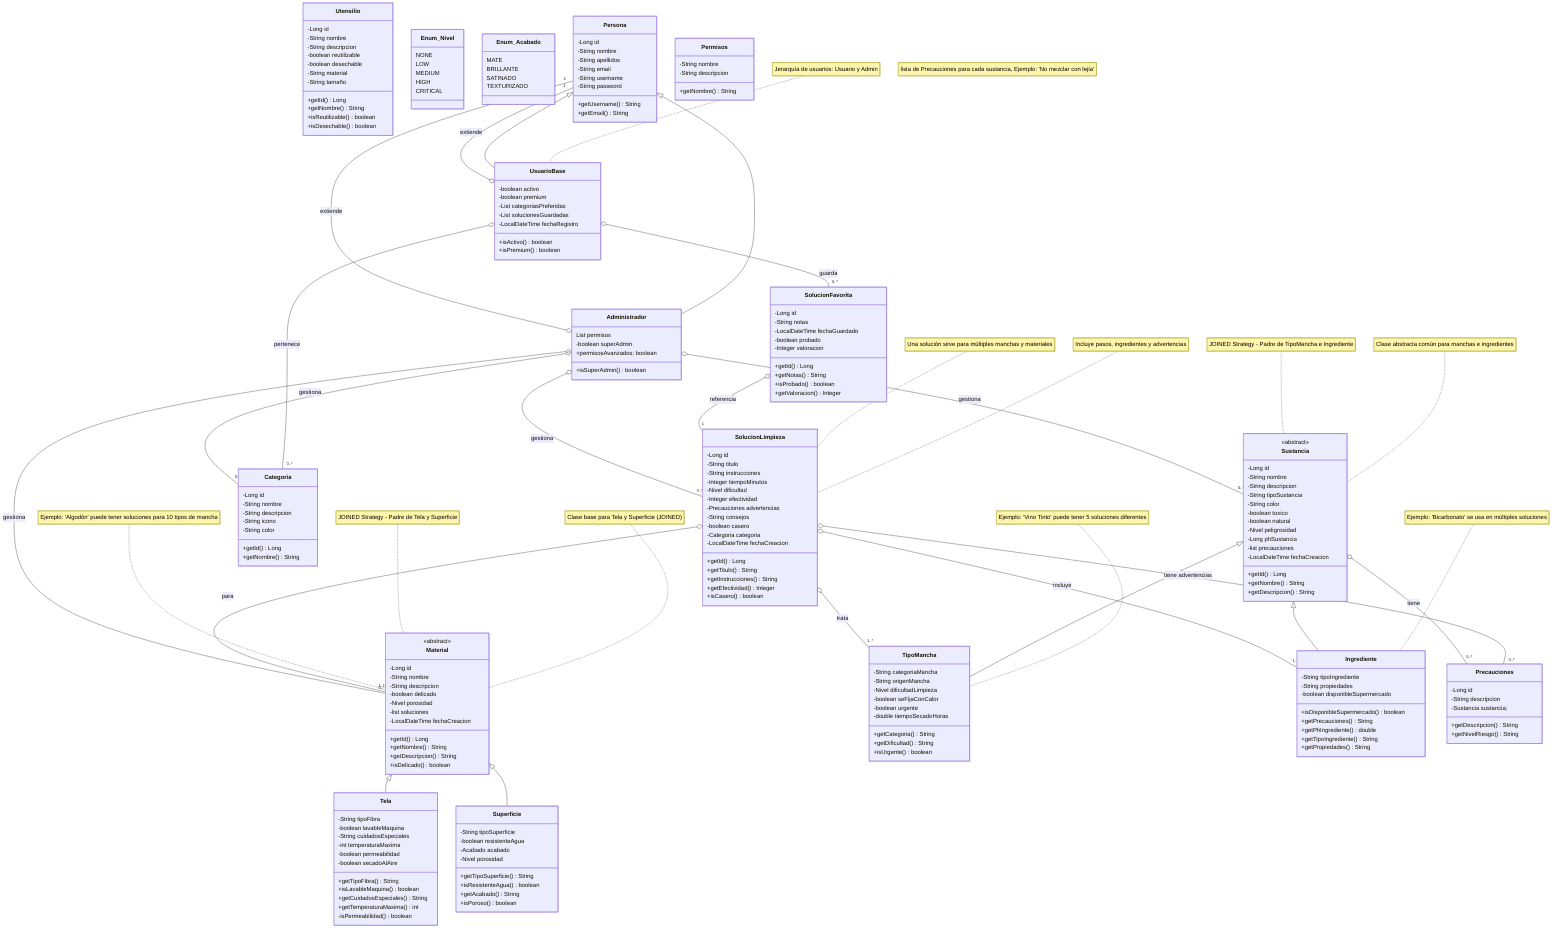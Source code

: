 ---
config:
  layout: dagre
---
classDiagram
%% Clase abstracta Material y sus subclases ( una mesa es de madera, una camiseta de tela)
    class Material {
        <<abstract>>
        -Long id
        -String nombre
        -String descripcion
        -boolean delicado
        -Nivel porosidad
        -list<SolucionesLimpieza> soluciones
        -LocalDateTime fechaCreacion
        +getId() Long
        +getNombre() String
        +getDescripcion() String
        +isDelicado() boolean
    }
    class Tela {
        -String tipoFibra
        -boolean lavableMaquina
        -String cuidadosEspeciales
        -int temperaturaMaxima
        -boolean permeabilidad
        -boolean secadoAlAire
        +getTipoFibra() String
        +isLavableMaquina() boolean
        +getCuidadosEspeciales() String
        +getTemperaturaMaxima() int
        -isPermeabilidad() boolean
    }
    class Superficie {
        -String tipoSuperficie
        -boolean resistenteAgua
        -Acabado acabado
        -Nivel porosidad
        +getTipoSuperficie() String
        +isResistenteAgua() boolean
        +getAcabado() String
        +isPoroso() boolean
    }
%% Clase abstracta Sustancia y sus subclases (una mancha es una sustancia que ensucia, un ingrediente es una sustancia que limpia)
    class Sustancia {
        <<abstract>>
        -Long id
        -String nombre
        -String descripcion
        -String tipoSustancia
        -String color
        -boolean toxico
        -boolean natural
        -Nivel peligrosidad
        -Long phSustancia
        -list<Precauciones> precauciones
        -LocalDateTime fechaCreacion
        +getId() Long
        +getNombre() String
        +getDescripcion() String
    }
    class TipoMancha {
        -String categoriaMancha
        -String origenMancha
        -Nivel dificultadLimpieza
        -boolean seFijaConCalor
        -boolean urgente
        -double tiempoSecadoHoras
        +getCategoria() String
        +getDificultad() String
        +isUrgente() boolean
    }
    class Ingrediente {
        -String tipoIngrediente
        -String propiedades
        -boolean disponibleSupermercado
        +isDisponibleSupermercado() boolean
        +getPrecauciones() String
        +getPhIngrediente() double
        +getTipoIngrediente() String
        +getPropiedades() String
    }

    class Utensilio {
        -Long id
        -String nombre
        -String descripcion
        -boolean reutilizable
        -boolean desechable
        -String material
        -String tamaño
        +getId() Long
        +getNombre() String
        +isReutilizable() boolean
        +isDesechable() boolean
    }

%% Clase principal SolucionLimpieza (una solucion de limpieza tiene ingredientes, trata manchas y es para
%% materiales, tiene instrucciones, efectividad, dificultad, consejos y advertencias)
    class SolucionLimpieza {
        -Long id
        -String titulo
        -String instrucciones
        -Integer tiempoMinutos
        -Nivel dificultad
        -Integer efectividad
        -Precauciones advertencias
        -String consejos
        -boolean casero
        -Categoria categoria
        -LocalDateTime fechaCreacion
        +getId() Long
        +getTitulo() String
        +getInstrucciones() String
        +getEfectividad() Integer
        +isCasero() boolean
    }

    class Precauciones {
        -Long id
        -String descripcion
        -Sustancia sustancia;
        +getDescripcion() String
        +getNivelRiesgo() String
    }

    class SolucionFavorita {
        -Long id
        -String notas
        -LocalDateTime fechaGuardado
        -boolean probado
        -Integer valoracion
        +getId() Long
        +getNotas() String
        +isProbado() boolean
        +getValoracion() Integer
    }
    class Categoria {
        -Long id
        -String nombre
        -String descripcion
        -String icono
        -String color
        +getId() Long
        +getNombre() String
    }

    class Enum_Nivel {
        NONE
        LOW
        MEDIUM
        HIGH
        CRITICAL
    }

    class Enum_Acabado {
        MATE
        BRILLANTE
        SATINADO
        TEXTURIZADO
    }

%% Clase abstracta Persona
    class Persona {
        -Long id
        -String nombre
        -String apellidos
        -String email
        -String username
        -String password
        +getUsername() String
        +getEmail() String
    }
    class UsuarioBase {
        -boolean activo
        -boolean premium
        -List<Categoria> categoriasPreferidas
        -List<SolucionFavorita> solucionesGuardadas
        -LocalDateTime fechaRegistro
        +isActivo() boolean
        +isPremium() boolean
    }
    class Administrador {
        List<String> permisos
        -boolean superAdmin
        +isSuperAdmin() boolean
        +permisosAvanzados: boolean
    }

    class Permisos {
        -String nombre
        -String descripcion
        +getNombre() String
    }

%% Herencias
    Material <|-- Tela
    Material <|-- Superficie
    Sustancia <|-- TipoMancha
    Sustancia <|-- Ingrediente
    Persona <|-- UsuarioBase
    Persona <|-- Administrador
%% Relaciones Negocio
SolucionLimpieza o-- "1..*" Ingrediente: incluye
SolucionLimpieza o-- "1..*" TipoMancha: trata
SolucionLimpieza o-- "1..*" Material: para
SolucionLimpieza o-- "0..*" Precauciones: tiene advertencias
Sustancia o-- "0..*" Precauciones: tiene
SolucionFavorita o-- "1" SolucionLimpieza: referencia


%% Relaciones Usuario
UsuarioBase o-- "0..*" Categoria: pertenece
UsuarioBase o-- "0..*" SolucionFavorita: guarda
UsuarioBase o-- "1" Persona: extiende

%% Relaciones Administrador
Administrador o-- "1" Persona: extiende
Administrador o-- "0..*" Categoria: gestiona
Administrador o-- "0..*" SolucionLimpieza: gestiona
Administrador o-- "0..*" Sustancia: gestiona
Administrador o-- "0..*" Material: gestiona


%% Notas
note for Material "Clase base para Tela y Superficie (JOINED)"
note for Sustancia "Clase abstracta común para manchas e ingredientes"
note for SolucionLimpieza "Incluye pasos, ingredientes y advertencias"
note for UsuarioBase "Jerarquía de usuarios: Usuario y Admin"
note for Sustancia "JOINED Strategy - Padre de TipoMancha e Ingrediente"
note for Material "JOINED Strategy - Padre de Tela y Superficie"
note for SolucionLimpieza "Una solución sirve para múltiples manchas y materiales"
note for TipoMancha "Ejemplo: 'Vino Tinto' puede tener 5 soluciones diferentes"
note for Material "Ejemplo: 'Algodón' puede tener soluciones para 10 tipos de mancha"
note for Ingrediente "Ejemplo: 'Bicarbonato' se usa en múltiples soluciones"
note for Precaudiones "lista de Precauciones para cada sustancia, Ejemplo: 'No mezclar con lejía'"